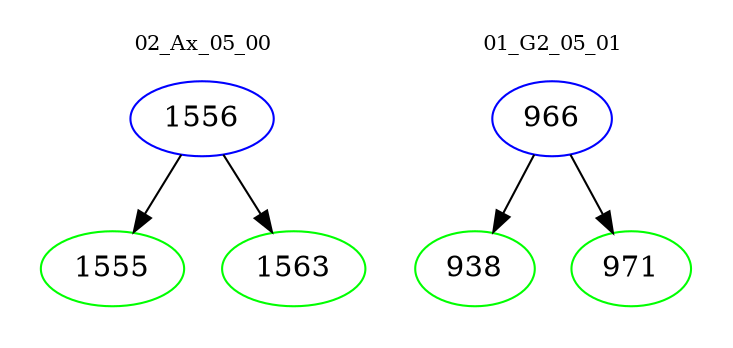 digraph{
subgraph cluster_0 {
color = white
label = "02_Ax_05_00";
fontsize=10;
T0_1556 [label="1556", color="blue"]
T0_1556 -> T0_1555 [color="black"]
T0_1555 [label="1555", color="green"]
T0_1556 -> T0_1563 [color="black"]
T0_1563 [label="1563", color="green"]
}
subgraph cluster_1 {
color = white
label = "01_G2_05_01";
fontsize=10;
T1_966 [label="966", color="blue"]
T1_966 -> T1_938 [color="black"]
T1_938 [label="938", color="green"]
T1_966 -> T1_971 [color="black"]
T1_971 [label="971", color="green"]
}
}
